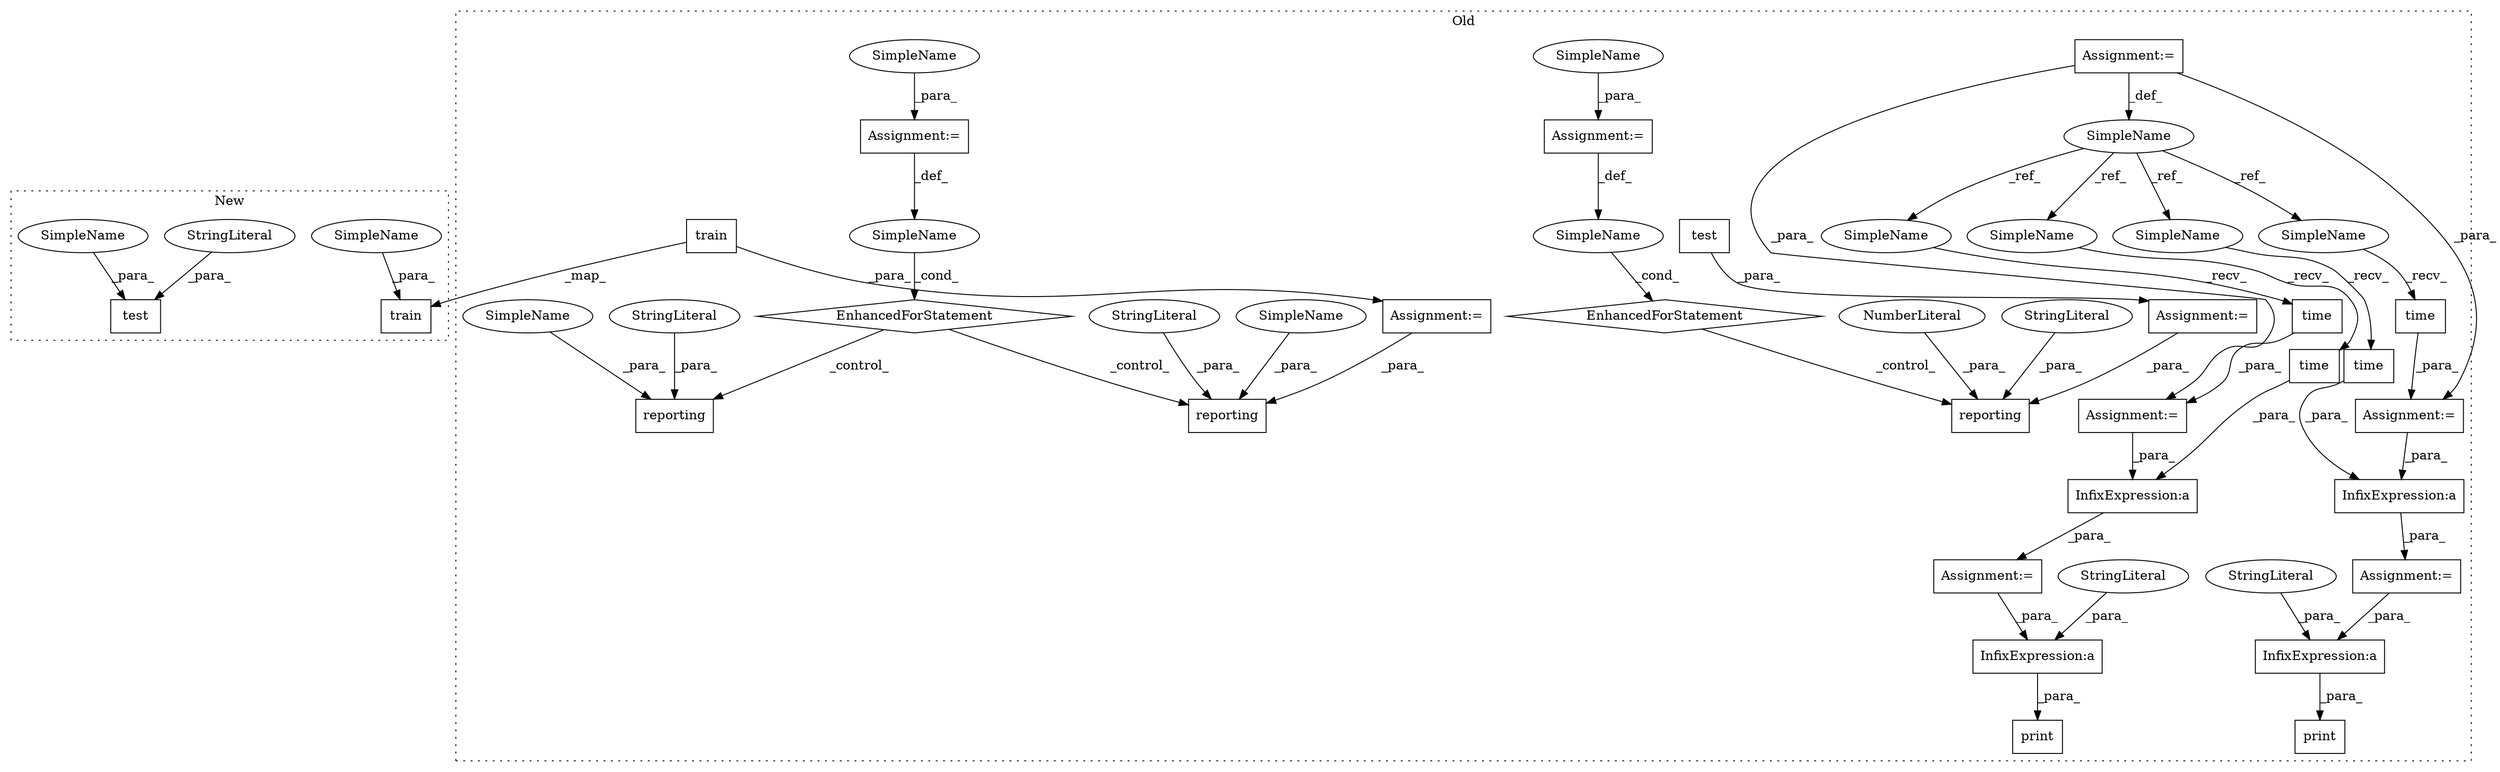 digraph G {
subgraph cluster0 {
1 [label="time" a="32" s="7622" l="6" shape="box"];
3 [label="InfixExpression:a" a="27" s="7756" l="3" shape="box"];
4 [label="InfixExpression:a" a="27" s="7702" l="3" shape="box"];
5 [label="print" a="32" s="7724,7773" l="6,1" shape="box"];
6 [label="InfixExpression:a" a="27" s="8006" l="3" shape="box"];
7 [label="InfixExpression:a" a="27" s="7950" l="3" shape="box"];
8 [label="print" a="32" s="7972,8022" l="6,1" shape="box"];
9 [label="EnhancedForStatement" a="70" s="8031,8117" l="57,2" shape="diamond"];
10 [label="SimpleName" a="42" s="8092" l="9" shape="ellipse"];
11 [label="reporting" a="32" s="8177,8213" l="10,1" shape="box"];
12 [label="time" a="32" s="7873" l="6" shape="box"];
13 [label="SimpleName" a="42" s="6740" l="4" shape="ellipse"];
14 [label="time" a="32" s="7696" l="6" shape="box"];
15 [label="Assignment:=" a="7" s="7649" l="1" shape="box"];
16 [label="time" a="32" s="7944" l="6" shape="box"];
17 [label="Assignment:=" a="7" s="7937" l="1" shape="box"];
18 [label="Assignment:=" a="7" s="7689" l="1" shape="box"];
19 [label="Assignment:=" a="7" s="6740" l="4" shape="box"];
20 [label="Assignment:=" a="7" s="8031,8117" l="57,2" shape="box"];
21 [label="Assignment:=" a="7" s="9036,9122" l="57,2" shape="box"];
22 [label="EnhancedForStatement" a="70" s="9036,9122" l="57,2" shape="diamond"];
23 [label="SimpleName" a="42" s="9097" l="9" shape="ellipse"];
24 [label="reporting" a="32" s="9134,9165" l="10,1" shape="box"];
25 [label="test" a="32" s="9020,9027" l="5,1" shape="box"];
26 [label="Assignment:=" a="7" s="7867" l="1" shape="box"];
27 [label="Assignment:=" a="7" s="9011" l="1" shape="box"];
29 [label="train" a="32" s="7658,7666" l="6,1" shape="box"];
31 [label="StringLiteral" a="45" s="9159" l="6" shape="ellipse"];
32 [label="Assignment:=" a="7" s="7616" l="1" shape="box"];
33 [label="StringLiteral" a="45" s="8206" l="7" shape="ellipse"];
34 [label="StringLiteral" a="45" s="7978" l="28" shape="ellipse"];
35 [label="StringLiteral" a="45" s="7730" l="26" shape="ellipse"];
36 [label="reporting" a="32" s="8129,8166" l="10,1" shape="box"];
37 [label="StringLiteral" a="45" s="8159" l="7" shape="ellipse"];
38 [label="NumberLiteral" a="34" s="9157" l="1" shape="ellipse"];
39 [label="SimpleName" a="42" s="9109" l="13" shape="ellipse"];
40 [label="SimpleName" a="42" s="8104" l="13" shape="ellipse"];
43 [label="SimpleName" a="42" s="8200" l="5" shape="ellipse"];
44 [label="SimpleName" a="42" s="8153" l="5" shape="ellipse"];
45 [label="SimpleName" a="42" s="7691" l="4" shape="ellipse"];
46 [label="SimpleName" a="42" s="7868" l="4" shape="ellipse"];
47 [label="SimpleName" a="42" s="7617" l="4" shape="ellipse"];
48 [label="SimpleName" a="42" s="7939" l="4" shape="ellipse"];
label = "Old";
style="dotted";
}
subgraph cluster1 {
2 [label="test" a="32" s="8465,8493" l="5,1" shape="box"];
28 [label="train" a="32" s="7523,7545" l="6,1" shape="box"];
30 [label="StringLiteral" a="45" s="8487" l="6" shape="ellipse"];
41 [label="SimpleName" a="42" s="7532" l="13" shape="ellipse"];
42 [label="SimpleName" a="42" s="8473" l="13" shape="ellipse"];
label = "New";
style="dotted";
}
1 -> 32 [label="_para_"];
3 -> 5 [label="_para_"];
4 -> 18 [label="_para_"];
6 -> 8 [label="_para_"];
7 -> 17 [label="_para_"];
9 -> 36 [label="_control_"];
9 -> 11 [label="_control_"];
10 -> 9 [label="_cond_"];
12 -> 26 [label="_para_"];
13 -> 47 [label="_ref_"];
13 -> 46 [label="_ref_"];
13 -> 48 [label="_ref_"];
13 -> 45 [label="_ref_"];
14 -> 4 [label="_para_"];
15 -> 36 [label="_para_"];
16 -> 7 [label="_para_"];
17 -> 6 [label="_para_"];
18 -> 3 [label="_para_"];
19 -> 26 [label="_para_"];
19 -> 13 [label="_def_"];
19 -> 32 [label="_para_"];
20 -> 10 [label="_def_"];
21 -> 23 [label="_def_"];
22 -> 24 [label="_control_"];
23 -> 22 [label="_cond_"];
25 -> 27 [label="_para_"];
26 -> 7 [label="_para_"];
27 -> 24 [label="_para_"];
29 -> 15 [label="_para_"];
29 -> 28 [label="_map_"];
30 -> 2 [label="_para_"];
31 -> 24 [label="_para_"];
32 -> 4 [label="_para_"];
33 -> 11 [label="_para_"];
34 -> 6 [label="_para_"];
35 -> 3 [label="_para_"];
37 -> 36 [label="_para_"];
38 -> 24 [label="_para_"];
39 -> 21 [label="_para_"];
40 -> 20 [label="_para_"];
41 -> 28 [label="_para_"];
42 -> 2 [label="_para_"];
43 -> 11 [label="_para_"];
44 -> 36 [label="_para_"];
45 -> 14 [label="_recv_"];
46 -> 12 [label="_recv_"];
47 -> 1 [label="_recv_"];
48 -> 16 [label="_recv_"];
}